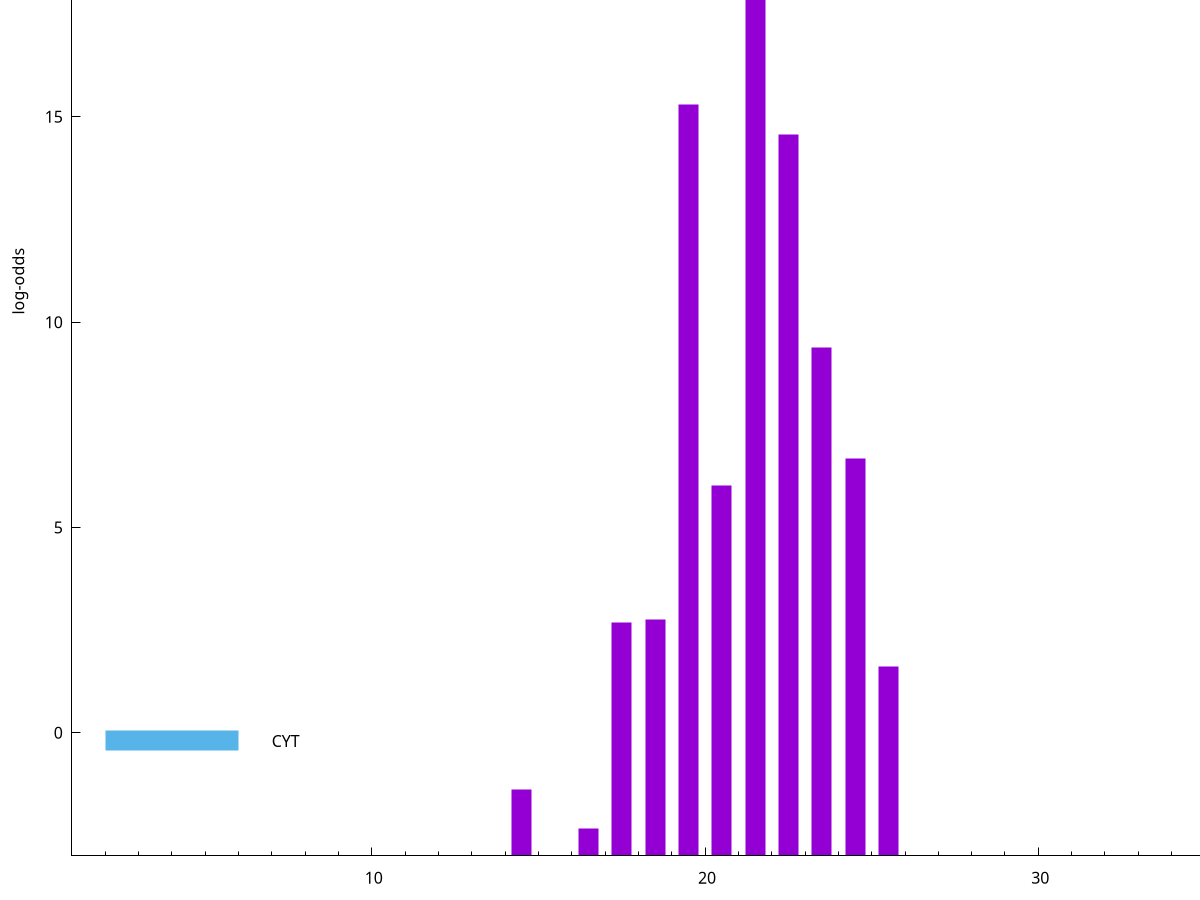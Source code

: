 set title "LipoP predictions for SRR4017849.gff"
set size 2., 1.4
set xrange [1:70] 
set mxtics 10
set yrange [-3:25]
set y2range [0:28]
set ylabel "log-odds"
set term postscript eps color solid "Helvetica" 30
set output "SRR4017849.gff62.eps"
set arrow from 2,22.3312 to 6,22.3312 nohead lt 1 lw 20
set label "SpI" at 7,22.3312
set arrow from 2,-0.200913 to 6,-0.200913 nohead lt 3 lw 20
set label "CYT" at 7,-0.200913
set arrow from 2,22.3312 to 6,22.3312 nohead lt 1 lw 20
set label "SpI" at 7,22.3312
# NOTE: The scores below are the log-odds scores with the threshold
# NOTE: subtracted (a hack to make gnuplot make the histogram all
# NOTE: look nice).
plot "-" axes x1y2 title "" with impulses lt 1 lw 20
21.500000 25.313200
19.500000 18.300800
22.500000 17.559600
23.500000 12.378250
24.500000 9.676160
20.500000 9.016730
18.500000 5.757370
17.500000 5.690150
25.500000 4.610180
14.500000 1.628990
16.500000 0.669820
e
exit
